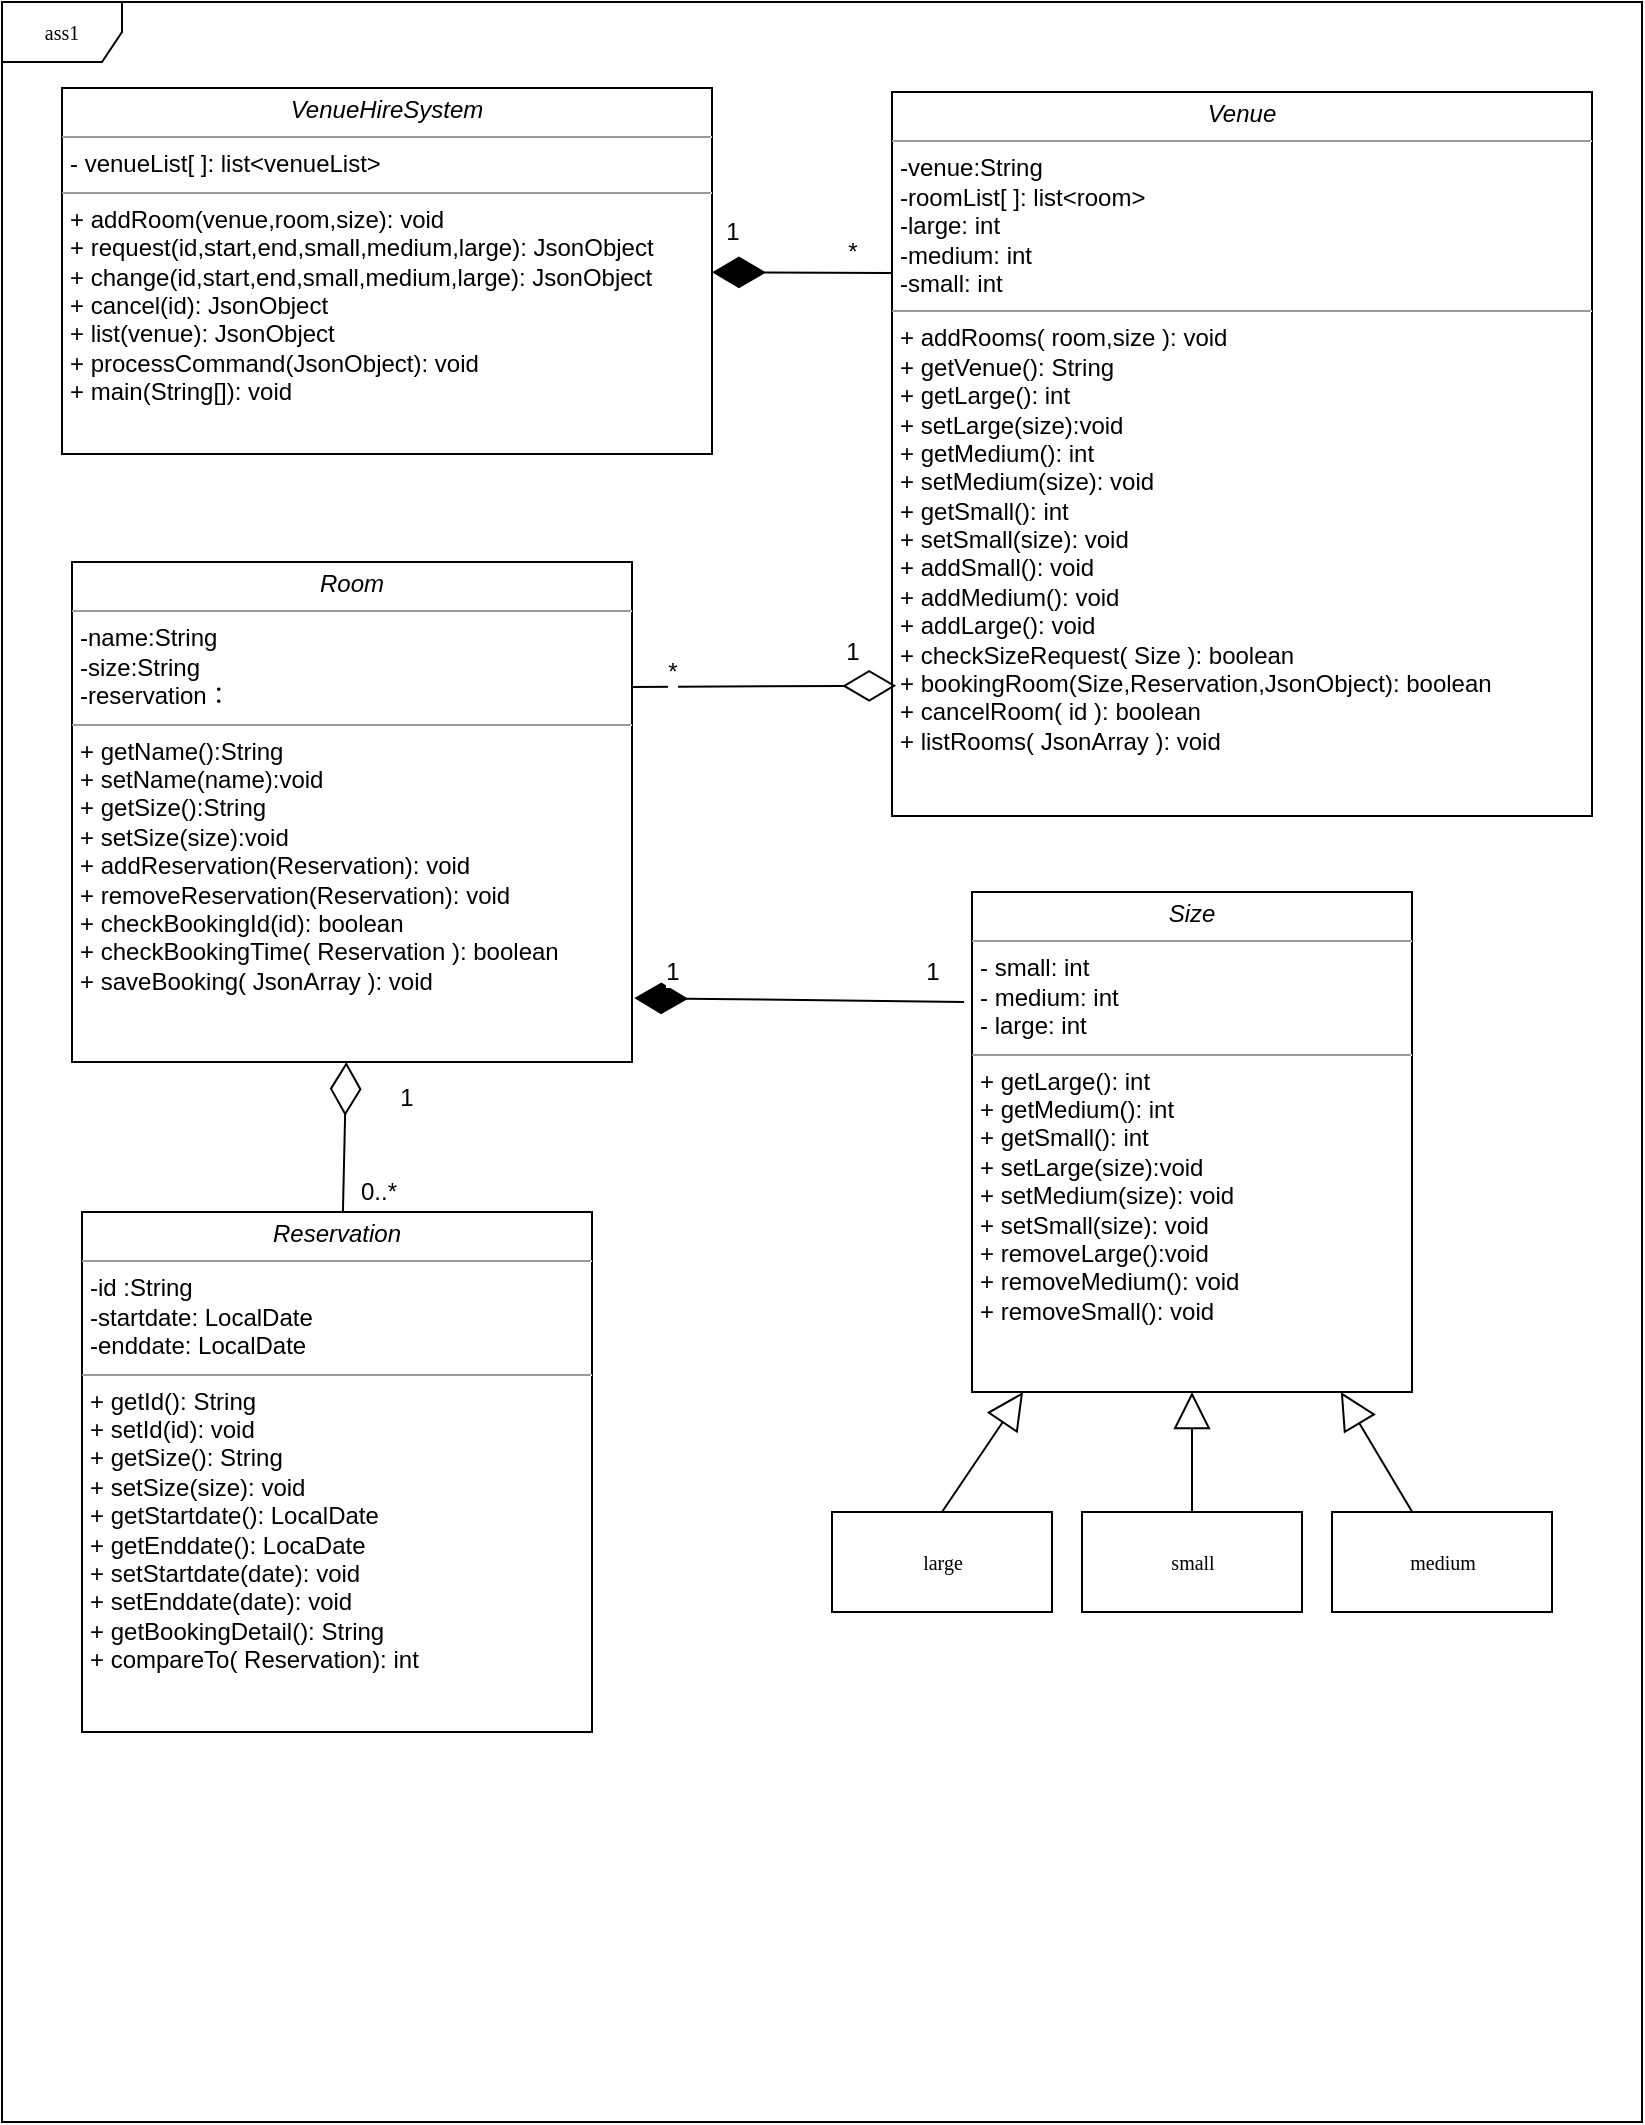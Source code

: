 <mxfile version="10.8.0" type="device"><diagram name="Page-1" id="c4acf3e9-155e-7222-9cf6-157b1a14988f"><mxGraphModel dx="1158" dy="877" grid="1" gridSize="10" guides="1" tooltips="1" connect="1" arrows="1" fold="1" page="1" pageScale="1" pageWidth="850" pageHeight="1100" background="#ffffff" math="0" shadow="0"><root><mxCell id="0"/><mxCell id="1" parent="0"/><mxCell id="17acba5748e5396b-1" value="ass1" style="shape=umlFrame;whiteSpace=wrap;html=1;rounded=0;shadow=0;comic=0;labelBackgroundColor=none;strokeColor=#000000;strokeWidth=1;fillColor=#ffffff;fontFamily=Verdana;fontSize=10;fontColor=#000000;align=center;" parent="1" vertex="1"><mxGeometry x="15" y="5" width="820" height="1060" as="geometry"/></mxCell><mxCell id="5d2195bd80daf111-13" value="large&lt;br&gt;" style="html=1;rounded=0;shadow=0;comic=0;labelBackgroundColor=none;strokeColor=#000000;strokeWidth=1;fillColor=#ffffff;fontFamily=Verdana;fontSize=10;fontColor=#000000;align=center;" parent="1" vertex="1"><mxGeometry x="430" y="760" width="110" height="50" as="geometry"/></mxCell><mxCell id="5d2195bd80daf111-14" value="small" style="html=1;rounded=0;shadow=0;comic=0;labelBackgroundColor=none;strokeColor=#000000;strokeWidth=1;fillColor=#ffffff;fontFamily=Verdana;fontSize=10;fontColor=#000000;align=center;" parent="1" vertex="1"><mxGeometry x="555" y="760" width="110" height="50" as="geometry"/></mxCell><mxCell id="5d2195bd80daf111-17" value="medium&lt;br&gt;" style="html=1;rounded=0;shadow=0;comic=0;labelBackgroundColor=none;strokeColor=#000000;strokeWidth=1;fillColor=#ffffff;fontFamily=Verdana;fontSize=10;fontColor=#000000;align=center;" parent="1" vertex="1"><mxGeometry x="680" y="760" width="110" height="50" as="geometry"/></mxCell><mxCell id="5d2195bd80daf111-18" value="&lt;p style=&quot;margin: 0px ; margin-top: 4px ; text-align: center&quot;&gt;&lt;i&gt;Room&lt;/i&gt;&lt;/p&gt;&lt;hr size=&quot;1&quot;&gt;&lt;p style=&quot;margin: 0px ; margin-left: 4px&quot;&gt;&lt;span&gt;-name:String&lt;/span&gt;&lt;br&gt;&lt;/p&gt;&lt;p style=&quot;margin: 0px ; margin-left: 4px&quot;&gt;-size:String&lt;/p&gt;&lt;p style=&quot;margin: 0px ; margin-left: 4px&quot;&gt;-reservation：&lt;/p&gt;&lt;hr size=&quot;1&quot;&gt;&lt;p style=&quot;margin: 0px ; margin-left: 4px&quot;&gt;+ getName():String&lt;/p&gt;&lt;p style=&quot;margin: 0px ; margin-left: 4px&quot;&gt;+ setName(name):void&lt;/p&gt;&lt;p style=&quot;margin: 0px ; margin-left: 4px&quot;&gt;+ getSize():String&lt;/p&gt;&lt;p style=&quot;margin: 0px ; margin-left: 4px&quot;&gt;+ setSize(size):void&lt;/p&gt;&lt;p style=&quot;margin: 0px ; margin-left: 4px&quot;&gt;+ addReservation(Reservation): void&lt;/p&gt;&lt;p style=&quot;margin: 0px ; margin-left: 4px&quot;&gt;+ removeReservation(Reservation): void&lt;/p&gt;&lt;p style=&quot;margin: 0px ; margin-left: 4px&quot;&gt;+ checkBookingId(id): boolean&lt;/p&gt;&lt;p style=&quot;margin: 0px ; margin-left: 4px&quot;&gt;+ checkBookingTime( Reservation ): boolean&lt;/p&gt;&lt;p style=&quot;margin: 0px ; margin-left: 4px&quot;&gt;+ saveBooking( JsonArray ): void&lt;/p&gt;" style="verticalAlign=top;align=left;overflow=fill;fontSize=12;fontFamily=Helvetica;html=1;rounded=0;shadow=0;comic=0;labelBackgroundColor=none;strokeColor=#000000;strokeWidth=1;fillColor=#ffffff;" parent="1" vertex="1"><mxGeometry x="50" y="285" width="280" height="250" as="geometry"/></mxCell><mxCell id="5d2195bd80daf111-19" value="&lt;p style=&quot;margin: 0px ; margin-top: 4px ; text-align: center&quot;&gt;&lt;i&gt;VenueHireSystem&lt;/i&gt;&lt;/p&gt;&lt;hr size=&quot;1&quot;&gt;&lt;p style=&quot;margin: 0px ; margin-left: 4px&quot;&gt;- venueList[ ]: list&amp;lt;venueList&amp;gt;&lt;br&gt;&lt;/p&gt;&lt;hr size=&quot;1&quot;&gt;&lt;p style=&quot;margin: 0px ; margin-left: 4px&quot;&gt;+ addRoom(venue,room,size): void&lt;br&gt;+ request(id,start,end,small,medium,large): JsonObject&lt;/p&gt;&lt;p style=&quot;margin: 0px ; margin-left: 4px&quot;&gt;+ change(id,start,end,small,medium,large): JsonObject&lt;br&gt;+ cancel(id): JsonObject&lt;/p&gt;&lt;p style=&quot;margin: 0px ; margin-left: 4px&quot;&gt;+ list(venue): JsonObject&lt;/p&gt;&lt;p style=&quot;margin: 0px ; margin-left: 4px&quot;&gt;+ processCommand(JsonObject): void&lt;/p&gt;&lt;p style=&quot;margin: 0px ; margin-left: 4px&quot;&gt;+ main(String[]): void&lt;/p&gt;" style="verticalAlign=top;align=left;overflow=fill;fontSize=12;fontFamily=Helvetica;html=1;rounded=0;shadow=0;comic=0;labelBackgroundColor=none;strokeColor=#000000;strokeWidth=1;fillColor=#ffffff;" parent="1" vertex="1"><mxGeometry x="45" y="48" width="325" height="183" as="geometry"/></mxCell><mxCell id="5d2195bd80daf111-20" value="&lt;p style=&quot;margin: 0px ; margin-top: 4px ; text-align: center&quot;&gt;&lt;i&gt;Venue&lt;/i&gt;&lt;br&gt;&lt;/p&gt;&lt;hr size=&quot;1&quot;&gt;&lt;p style=&quot;margin: 0px ; margin-left: 4px&quot;&gt;-venue:String&lt;br&gt;&lt;/p&gt;&lt;p style=&quot;margin: 0px ; margin-left: 4px&quot;&gt;-roomList[ ]: list&amp;lt;room&amp;gt;&lt;/p&gt;&lt;p style=&quot;margin: 0px ; margin-left: 4px&quot;&gt;-large: int&amp;nbsp;&lt;/p&gt;&lt;p style=&quot;margin: 0px ; margin-left: 4px&quot;&gt;-medium: int&lt;/p&gt;&lt;p style=&quot;margin: 0px ; margin-left: 4px&quot;&gt;-small: int&lt;/p&gt;&lt;hr size=&quot;1&quot;&gt;&lt;p style=&quot;margin: 0px ; margin-left: 4px&quot;&gt;+ addRooms( room,size ): void&lt;/p&gt;&lt;p style=&quot;margin: 0px ; margin-left: 4px&quot;&gt;+ getVenue(): String&lt;/p&gt;&lt;p style=&quot;margin: 0px ; margin-left: 4px&quot;&gt;+ getLarge(): int&lt;/p&gt;&lt;p style=&quot;margin: 0px ; margin-left: 4px&quot;&gt;+ setLarge(size):void&lt;/p&gt;&lt;p style=&quot;margin: 0px ; margin-left: 4px&quot;&gt;+ getMedium(): int&lt;/p&gt;&lt;p style=&quot;margin: 0px ; margin-left: 4px&quot;&gt;+ setMedium(size): void&lt;/p&gt;&lt;p style=&quot;margin: 0px ; margin-left: 4px&quot;&gt;+ getSmall(): int&lt;/p&gt;&lt;p style=&quot;margin: 0px ; margin-left: 4px&quot;&gt;+ setSmall(size): void&lt;/p&gt;&lt;p style=&quot;margin: 0px ; margin-left: 4px&quot;&gt;+ addSmall(): void&lt;/p&gt;&lt;p style=&quot;margin: 0px ; margin-left: 4px&quot;&gt;+ addMedium(): void&lt;/p&gt;&lt;p style=&quot;margin: 0px ; margin-left: 4px&quot;&gt;+ addLarge(): void&lt;/p&gt;&lt;p style=&quot;margin: 0px ; margin-left: 4px&quot;&gt;+ checkSizeRequest( Size ): boolean&lt;br&gt;+ bookingRoom(Size,Reservation,JsonObject): boolean&lt;/p&gt;&lt;p style=&quot;margin: 0px ; margin-left: 4px&quot;&gt;+ cancelRoom( id ): boolean&lt;/p&gt;&lt;p style=&quot;margin: 0px ; margin-left: 4px&quot;&gt;+ listRooms( JsonArray ): void&lt;/p&gt;" style="verticalAlign=top;align=left;overflow=fill;fontSize=12;fontFamily=Helvetica;html=1;rounded=0;shadow=0;comic=0;labelBackgroundColor=none;strokeColor=#000000;strokeWidth=1;fillColor=#ffffff;" parent="1" vertex="1"><mxGeometry x="460" y="50" width="350" height="362" as="geometry"/></mxCell><mxCell id="KWII-QtWVVuCwsZQualc-1" value="" style="endArrow=diamondThin;endFill=1;endSize=24;html=1;exitX=0;exitY=0.25;exitDx=0;exitDy=0;" parent="1" source="5d2195bd80daf111-20" target="5d2195bd80daf111-19" edge="1"><mxGeometry width="160" relative="1" as="geometry"><mxPoint x="525" y="318.356" as="sourcePoint"/><mxPoint x="270" y="460" as="targetPoint"/></mxGeometry></mxCell><mxCell id="r5FIoJN01Mj4db7hrf2I-9" value="1" style="text;html=1;resizable=0;points=[];align=center;verticalAlign=middle;labelBackgroundColor=#ffffff;" vertex="1" connectable="0" parent="KWII-QtWVVuCwsZQualc-1"><mxGeometry x="0.112" y="-4" relative="1" as="geometry"><mxPoint x="-30" y="-16.5" as="offset"/></mxGeometry></mxCell><mxCell id="r5FIoJN01Mj4db7hrf2I-10" value="*" style="text;html=1;resizable=0;points=[];align=center;verticalAlign=middle;labelBackgroundColor=#ffffff;" vertex="1" connectable="0" parent="KWII-QtWVVuCwsZQualc-1"><mxGeometry x="-0.555" y="-1" relative="1" as="geometry"><mxPoint y="-10" as="offset"/></mxGeometry></mxCell><mxCell id="KWII-QtWVVuCwsZQualc-3" value="" style="endArrow=diamondThin;endFill=0;endSize=24;html=1;entryX=0.006;entryY=0.82;entryDx=0;entryDy=0;entryPerimeter=0;exitX=1;exitY=0.25;exitDx=0;exitDy=0;" parent="1" source="5d2195bd80daf111-18" target="5d2195bd80daf111-20" edge="1"><mxGeometry width="160" relative="1" as="geometry"><mxPoint x="260" y="715" as="sourcePoint"/><mxPoint x="525" y="358.787" as="targetPoint"/></mxGeometry></mxCell><mxCell id="r5FIoJN01Mj4db7hrf2I-11" value="1" style="text;html=1;resizable=0;points=[];align=center;verticalAlign=middle;labelBackgroundColor=#ffffff;" vertex="1" connectable="0" parent="KWII-QtWVVuCwsZQualc-3"><mxGeometry x="0.47" relative="1" as="geometry"><mxPoint x="13" y="-17.5" as="offset"/></mxGeometry></mxCell><mxCell id="r5FIoJN01Mj4db7hrf2I-12" value="*" style="text;html=1;resizable=0;points=[];align=center;verticalAlign=middle;labelBackgroundColor=#ffffff;" vertex="1" connectable="0" parent="KWII-QtWVVuCwsZQualc-3"><mxGeometry x="-0.773" y="1" relative="1" as="geometry"><mxPoint x="5" y="-7" as="offset"/></mxGeometry></mxCell><mxCell id="KWII-QtWVVuCwsZQualc-5" value="" style="endArrow=block;endSize=16;endFill=0;html=1;entryDx=0;entryDy=0;" parent="1" source="5d2195bd80daf111-14" target="3" edge="1"><mxGeometry width="160" relative="1" as="geometry"><mxPoint x="550" y="460" as="sourcePoint"/><mxPoint x="710" y="460" as="targetPoint"/></mxGeometry></mxCell><mxCell id="KWII-QtWVVuCwsZQualc-7" value="" style="endArrow=block;endSize=16;endFill=0;html=1;" parent="1" source="5d2195bd80daf111-17" target="3" edge="1"><mxGeometry width="160" relative="1" as="geometry"><mxPoint x="570" y="480" as="sourcePoint"/><mxPoint x="730" y="480" as="targetPoint"/></mxGeometry></mxCell><mxCell id="2" value="" style="endArrow=diamondThin;endFill=0;endSize=24;html=1;" parent="1" source="KWII-QtWVVuCwsZQualc-18" target="5d2195bd80daf111-18" edge="1"><mxGeometry width="160" relative="1" as="geometry"><mxPoint x="360" y="540" as="sourcePoint"/><mxPoint x="430" y="475" as="targetPoint"/></mxGeometry></mxCell><mxCell id="r5FIoJN01Mj4db7hrf2I-13" value="1" style="text;html=1;resizable=0;points=[];align=center;verticalAlign=middle;labelBackgroundColor=#ffffff;" vertex="1" connectable="0" parent="2"><mxGeometry x="0.508" y="-9" relative="1" as="geometry"><mxPoint x="21" y="-1" as="offset"/></mxGeometry></mxCell><mxCell id="r5FIoJN01Mj4db7hrf2I-14" value="0..*" style="text;html=1;resizable=0;points=[];align=center;verticalAlign=middle;labelBackgroundColor=#ffffff;" vertex="1" connectable="0" parent="2"><mxGeometry x="-0.68" relative="1" as="geometry"><mxPoint x="17.5" y="2" as="offset"/></mxGeometry></mxCell><mxCell id="3" value="&lt;p style=&quot;margin: 0px ; margin-top: 4px ; text-align: center&quot;&gt;&lt;i&gt;Size&lt;/i&gt;&lt;/p&gt;&lt;hr size=&quot;1&quot;&gt;&lt;p style=&quot;margin: 0px ; margin-left: 4px&quot;&gt;- small: int&lt;/p&gt;&lt;p style=&quot;margin: 0px ; margin-left: 4px&quot;&gt;- medium: int&lt;/p&gt;&lt;p style=&quot;margin: 0px ; margin-left: 4px&quot;&gt;- large: int&lt;/p&gt;&lt;hr size=&quot;1&quot;&gt;&lt;p style=&quot;margin: 0px ; margin-left: 4px&quot;&gt;+ getLarge(): int&amp;nbsp;&lt;/p&gt;&lt;p style=&quot;margin: 0px ; margin-left: 4px&quot;&gt;+ getMedium(): int&lt;/p&gt;&lt;p style=&quot;margin: 0px ; margin-left: 4px&quot;&gt;+ getSmall(): int&lt;/p&gt;&lt;p style=&quot;margin: 0px ; margin-left: 4px&quot;&gt;+ setLarge(size):void&lt;/p&gt;&lt;p style=&quot;margin: 0px ; margin-left: 4px&quot;&gt;+ setMedium(size): void&lt;/p&gt;&lt;p style=&quot;margin: 0px ; margin-left: 4px&quot;&gt;+ setSmall(size): void&lt;/p&gt;&lt;p style=&quot;margin: 0px ; margin-left: 4px&quot;&gt;+ removeLarge():void&lt;/p&gt;&lt;p style=&quot;margin: 0px ; margin-left: 4px&quot;&gt;+ removeMedium(): void&lt;/p&gt;&lt;p style=&quot;margin: 0px ; margin-left: 4px&quot;&gt;+ removeSmall(): void&lt;/p&gt;&lt;p style=&quot;margin: 0px ; margin-left: 4px&quot;&gt;&lt;br&gt;&lt;/p&gt;" style="verticalAlign=top;align=left;overflow=fill;fontSize=12;fontFamily=Helvetica;html=1;" parent="1" vertex="1"><mxGeometry x="500" y="450" width="220" height="250" as="geometry"/></mxCell><mxCell id="r5FIoJN01Mj4db7hrf2I-6" value="" style="endArrow=diamondThin;endFill=1;endSize=24;html=1;exitX=-0.018;exitY=0.22;exitDx=0;exitDy=0;exitPerimeter=0;entryX=1.004;entryY=0.872;entryDx=0;entryDy=0;entryPerimeter=0;" edge="1" parent="1" source="3" target="5d2195bd80daf111-18"><mxGeometry width="160" relative="1" as="geometry"><mxPoint x="330" y="430" as="sourcePoint"/><mxPoint x="320" y="495" as="targetPoint"/></mxGeometry></mxCell><mxCell id="r5FIoJN01Mj4db7hrf2I-15" value="1" style="text;html=1;resizable=0;points=[];align=center;verticalAlign=middle;labelBackgroundColor=#ffffff;" vertex="1" connectable="0" parent="r5FIoJN01Mj4db7hrf2I-6"><mxGeometry x="0.588" y="1" relative="1" as="geometry"><mxPoint x="-15" y="-14.5" as="offset"/></mxGeometry></mxCell><mxCell id="r5FIoJN01Mj4db7hrf2I-16" value="1" style="text;html=1;resizable=0;points=[];align=center;verticalAlign=middle;labelBackgroundColor=#ffffff;" vertex="1" connectable="0" parent="r5FIoJN01Mj4db7hrf2I-6"><mxGeometry x="-0.746" relative="1" as="geometry"><mxPoint x="5" y="-14.5" as="offset"/></mxGeometry></mxCell><mxCell id="KWII-QtWVVuCwsZQualc-18" value="&lt;p style=&quot;margin: 0px ; margin-top: 4px ; text-align: center&quot;&gt;&lt;i&gt;Reservation&lt;/i&gt;&lt;/p&gt;&lt;hr size=&quot;1&quot;&gt;&lt;p style=&quot;margin: 0px ; margin-left: 4px&quot;&gt;-id :String&lt;br&gt;-startdate: LocalDate&lt;/p&gt;&lt;p style=&quot;margin: 0px ; margin-left: 4px&quot;&gt;-enddate: LocalDate&lt;/p&gt;&lt;hr size=&quot;1&quot;&gt;&lt;p style=&quot;margin: 0px ; margin-left: 4px&quot;&gt;+ getId(): String&lt;/p&gt;&lt;p style=&quot;margin: 0px ; margin-left: 4px&quot;&gt;+ setId(id): void&lt;/p&gt;&lt;p style=&quot;margin: 0px ; margin-left: 4px&quot;&gt;+ getSize(): String&lt;/p&gt;&lt;p style=&quot;margin: 0px ; margin-left: 4px&quot;&gt;+ setSize(size): void&lt;/p&gt;&lt;p style=&quot;margin: 0px ; margin-left: 4px&quot;&gt;+ getStartdate(): LocalDate&lt;/p&gt;&lt;p style=&quot;margin: 0px ; margin-left: 4px&quot;&gt;+ getEnddate(): LocaDate&lt;/p&gt;&lt;p style=&quot;margin: 0px ; margin-left: 4px&quot;&gt;+ setStartdate(date): void&lt;/p&gt;&lt;p style=&quot;margin: 0px ; margin-left: 4px&quot;&gt;+ setEnddate(date): void&lt;/p&gt;&lt;p style=&quot;margin: 0px ; margin-left: 4px&quot;&gt;+ getBookingDetail(): String&lt;/p&gt;&lt;p style=&quot;margin: 0px ; margin-left: 4px&quot;&gt;+ compareTo( Reservation): int&lt;/p&gt;&lt;p style=&quot;margin: 0px ; margin-left: 4px&quot;&gt;&lt;br&gt;&lt;/p&gt;" style="verticalAlign=top;align=left;overflow=fill;fontSize=12;fontFamily=Helvetica;html=1;" parent="1" vertex="1"><mxGeometry x="55" y="610" width="255" height="260" as="geometry"/></mxCell><mxCell id="r5FIoJN01Mj4db7hrf2I-7" value="" style="endArrow=block;endSize=16;endFill=0;html=1;exitX=0.5;exitY=0;exitDx=0;exitDy=0;" edge="1" parent="1" source="5d2195bd80daf111-13" target="3"><mxGeometry width="160" relative="1" as="geometry"><mxPoint x="85" y="700" as="sourcePoint"/><mxPoint x="549" y="677" as="targetPoint"/></mxGeometry></mxCell></root></mxGraphModel></diagram></mxfile>